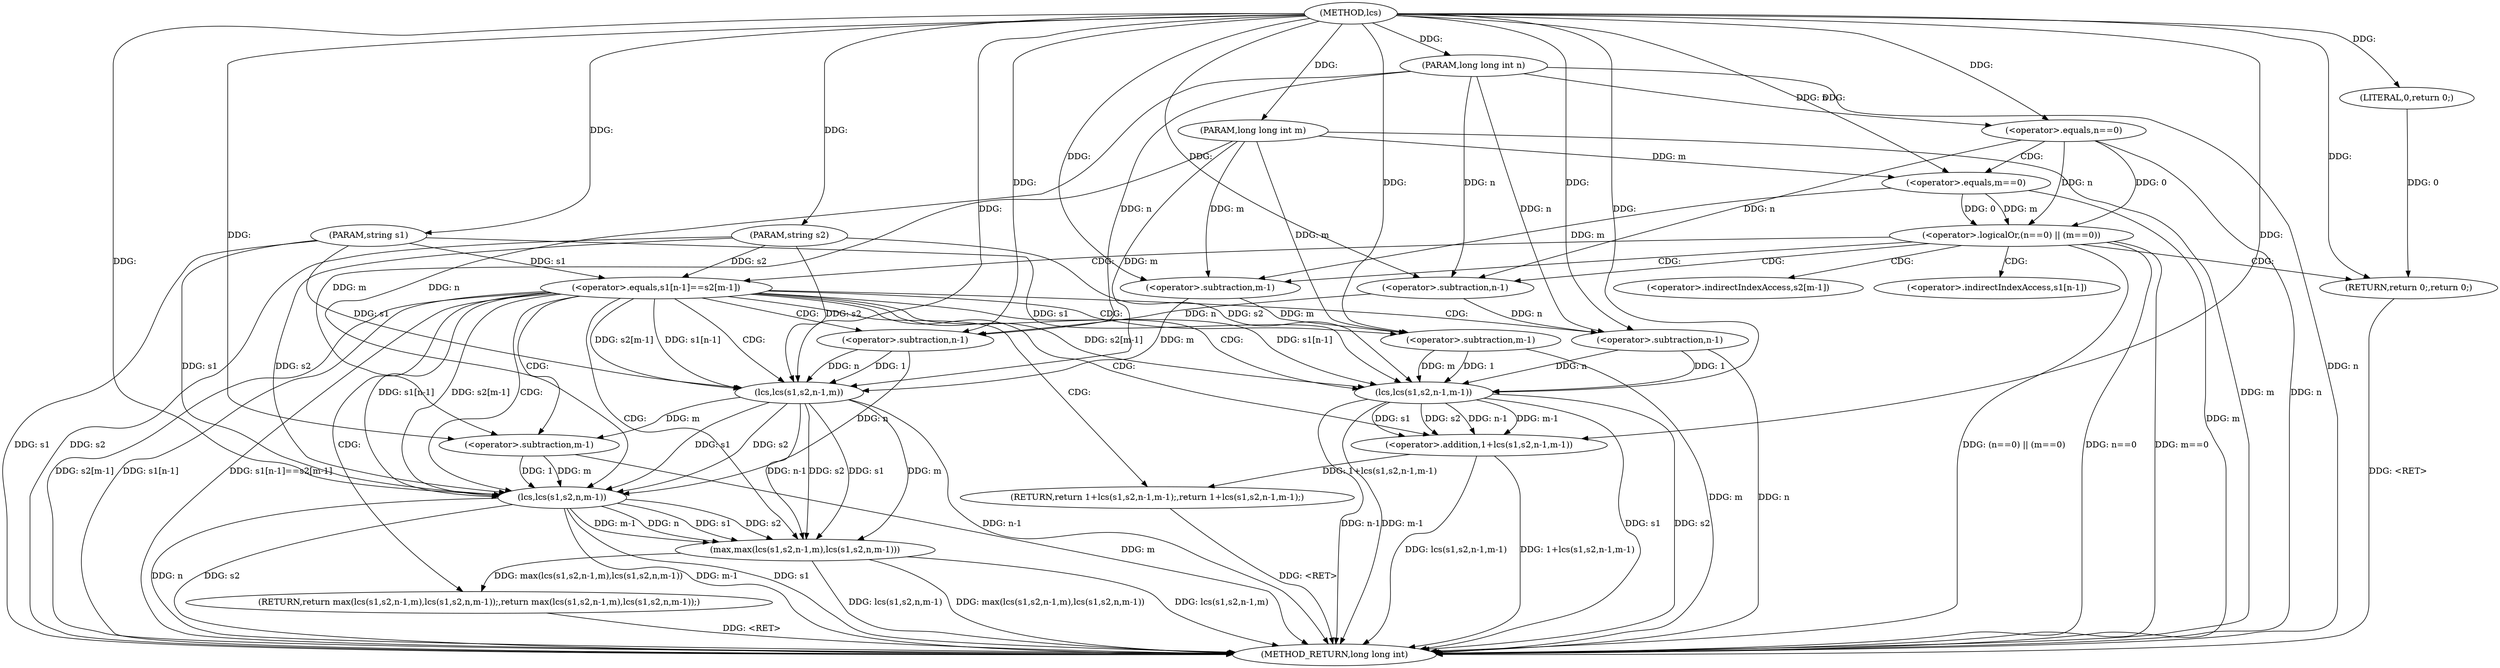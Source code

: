 digraph "lcs" {  
"1000195" [label = "(METHOD,lcs)" ]
"1000253" [label = "(METHOD_RETURN,long long int)" ]
"1000196" [label = "(PARAM,string s1)" ]
"1000197" [label = "(PARAM,string s2)" ]
"1000198" [label = "(PARAM,long long int n)" ]
"1000199" [label = "(PARAM,long long int m)" ]
"1000202" [label = "(<operator>.logicalOr,(n==0) || (m==0))" ]
"1000209" [label = "(RETURN,return 0;,return 0;)" ]
"1000212" [label = "(<operator>.equals,s1[n-1]==s2[m-1])" ]
"1000223" [label = "(RETURN,return 1+lcs(s1,s2,n-1,m-1);,return 1+lcs(s1,s2,n-1,m-1);)" ]
"1000210" [label = "(LITERAL,0,return 0;)" ]
"1000224" [label = "(<operator>.addition,1+lcs(s1,s2,n-1,m-1))" ]
"1000203" [label = "(<operator>.equals,n==0)" ]
"1000206" [label = "(<operator>.equals,m==0)" ]
"1000237" [label = "(RETURN,return max(lcs(s1,s2,n-1,m),lcs(s1,s2,n,m-1));,return max(lcs(s1,s2,n-1,m),lcs(s1,s2,n,m-1));)" ]
"1000215" [label = "(<operator>.subtraction,n-1)" ]
"1000220" [label = "(<operator>.subtraction,m-1)" ]
"1000226" [label = "(lcs,lcs(s1,s2,n-1,m-1))" ]
"1000238" [label = "(max,max(lcs(s1,s2,n-1,m),lcs(s1,s2,n,m-1)))" ]
"1000229" [label = "(<operator>.subtraction,n-1)" ]
"1000232" [label = "(<operator>.subtraction,m-1)" ]
"1000239" [label = "(lcs,lcs(s1,s2,n-1,m))" ]
"1000246" [label = "(lcs,lcs(s1,s2,n,m-1))" ]
"1000242" [label = "(<operator>.subtraction,n-1)" ]
"1000250" [label = "(<operator>.subtraction,m-1)" ]
"1000213" [label = "(<operator>.indirectIndexAccess,s1[n-1])" ]
"1000218" [label = "(<operator>.indirectIndexAccess,s2[m-1])" ]
  "1000196" -> "1000253"  [ label = "DDG: s1"] 
  "1000197" -> "1000253"  [ label = "DDG: s2"] 
  "1000198" -> "1000253"  [ label = "DDG: n"] 
  "1000199" -> "1000253"  [ label = "DDG: m"] 
  "1000203" -> "1000253"  [ label = "DDG: n"] 
  "1000202" -> "1000253"  [ label = "DDG: n==0"] 
  "1000206" -> "1000253"  [ label = "DDG: m"] 
  "1000202" -> "1000253"  [ label = "DDG: m==0"] 
  "1000202" -> "1000253"  [ label = "DDG: (n==0) || (m==0)"] 
  "1000212" -> "1000253"  [ label = "DDG: s1[n-1]"] 
  "1000212" -> "1000253"  [ label = "DDG: s2[m-1]"] 
  "1000212" -> "1000253"  [ label = "DDG: s1[n-1]==s2[m-1]"] 
  "1000239" -> "1000253"  [ label = "DDG: n-1"] 
  "1000238" -> "1000253"  [ label = "DDG: lcs(s1,s2,n-1,m)"] 
  "1000246" -> "1000253"  [ label = "DDG: s1"] 
  "1000246" -> "1000253"  [ label = "DDG: s2"] 
  "1000246" -> "1000253"  [ label = "DDG: n"] 
  "1000250" -> "1000253"  [ label = "DDG: m"] 
  "1000246" -> "1000253"  [ label = "DDG: m-1"] 
  "1000238" -> "1000253"  [ label = "DDG: lcs(s1,s2,n,m-1)"] 
  "1000238" -> "1000253"  [ label = "DDG: max(lcs(s1,s2,n-1,m),lcs(s1,s2,n,m-1))"] 
  "1000226" -> "1000253"  [ label = "DDG: s1"] 
  "1000226" -> "1000253"  [ label = "DDG: s2"] 
  "1000229" -> "1000253"  [ label = "DDG: n"] 
  "1000226" -> "1000253"  [ label = "DDG: n-1"] 
  "1000232" -> "1000253"  [ label = "DDG: m"] 
  "1000226" -> "1000253"  [ label = "DDG: m-1"] 
  "1000224" -> "1000253"  [ label = "DDG: lcs(s1,s2,n-1,m-1)"] 
  "1000224" -> "1000253"  [ label = "DDG: 1+lcs(s1,s2,n-1,m-1)"] 
  "1000223" -> "1000253"  [ label = "DDG: <RET>"] 
  "1000209" -> "1000253"  [ label = "DDG: <RET>"] 
  "1000237" -> "1000253"  [ label = "DDG: <RET>"] 
  "1000195" -> "1000196"  [ label = "DDG: "] 
  "1000195" -> "1000197"  [ label = "DDG: "] 
  "1000195" -> "1000198"  [ label = "DDG: "] 
  "1000195" -> "1000199"  [ label = "DDG: "] 
  "1000210" -> "1000209"  [ label = "DDG: 0"] 
  "1000195" -> "1000209"  [ label = "DDG: "] 
  "1000224" -> "1000223"  [ label = "DDG: 1+lcs(s1,s2,n-1,m-1)"] 
  "1000203" -> "1000202"  [ label = "DDG: 0"] 
  "1000203" -> "1000202"  [ label = "DDG: n"] 
  "1000206" -> "1000202"  [ label = "DDG: m"] 
  "1000206" -> "1000202"  [ label = "DDG: 0"] 
  "1000195" -> "1000210"  [ label = "DDG: "] 
  "1000196" -> "1000212"  [ label = "DDG: s1"] 
  "1000197" -> "1000212"  [ label = "DDG: s2"] 
  "1000226" -> "1000224"  [ label = "DDG: m-1"] 
  "1000226" -> "1000224"  [ label = "DDG: s1"] 
  "1000226" -> "1000224"  [ label = "DDG: s2"] 
  "1000226" -> "1000224"  [ label = "DDG: n-1"] 
  "1000195" -> "1000224"  [ label = "DDG: "] 
  "1000198" -> "1000203"  [ label = "DDG: n"] 
  "1000195" -> "1000203"  [ label = "DDG: "] 
  "1000199" -> "1000206"  [ label = "DDG: m"] 
  "1000195" -> "1000206"  [ label = "DDG: "] 
  "1000238" -> "1000237"  [ label = "DDG: max(lcs(s1,s2,n-1,m),lcs(s1,s2,n,m-1))"] 
  "1000203" -> "1000215"  [ label = "DDG: n"] 
  "1000198" -> "1000215"  [ label = "DDG: n"] 
  "1000195" -> "1000215"  [ label = "DDG: "] 
  "1000206" -> "1000220"  [ label = "DDG: m"] 
  "1000199" -> "1000220"  [ label = "DDG: m"] 
  "1000195" -> "1000220"  [ label = "DDG: "] 
  "1000212" -> "1000226"  [ label = "DDG: s1[n-1]"] 
  "1000196" -> "1000226"  [ label = "DDG: s1"] 
  "1000195" -> "1000226"  [ label = "DDG: "] 
  "1000232" -> "1000226"  [ label = "DDG: 1"] 
  "1000232" -> "1000226"  [ label = "DDG: m"] 
  "1000212" -> "1000226"  [ label = "DDG: s2[m-1]"] 
  "1000197" -> "1000226"  [ label = "DDG: s2"] 
  "1000229" -> "1000226"  [ label = "DDG: 1"] 
  "1000229" -> "1000226"  [ label = "DDG: n"] 
  "1000215" -> "1000229"  [ label = "DDG: n"] 
  "1000198" -> "1000229"  [ label = "DDG: n"] 
  "1000195" -> "1000229"  [ label = "DDG: "] 
  "1000220" -> "1000232"  [ label = "DDG: m"] 
  "1000199" -> "1000232"  [ label = "DDG: m"] 
  "1000195" -> "1000232"  [ label = "DDG: "] 
  "1000239" -> "1000238"  [ label = "DDG: m"] 
  "1000239" -> "1000238"  [ label = "DDG: n-1"] 
  "1000239" -> "1000238"  [ label = "DDG: s2"] 
  "1000239" -> "1000238"  [ label = "DDG: s1"] 
  "1000246" -> "1000238"  [ label = "DDG: s1"] 
  "1000246" -> "1000238"  [ label = "DDG: s2"] 
  "1000246" -> "1000238"  [ label = "DDG: m-1"] 
  "1000246" -> "1000238"  [ label = "DDG: n"] 
  "1000212" -> "1000239"  [ label = "DDG: s1[n-1]"] 
  "1000196" -> "1000239"  [ label = "DDG: s1"] 
  "1000195" -> "1000239"  [ label = "DDG: "] 
  "1000220" -> "1000239"  [ label = "DDG: m"] 
  "1000199" -> "1000239"  [ label = "DDG: m"] 
  "1000242" -> "1000239"  [ label = "DDG: n"] 
  "1000242" -> "1000239"  [ label = "DDG: 1"] 
  "1000212" -> "1000239"  [ label = "DDG: s2[m-1]"] 
  "1000197" -> "1000239"  [ label = "DDG: s2"] 
  "1000212" -> "1000246"  [ label = "DDG: s1[n-1]"] 
  "1000239" -> "1000246"  [ label = "DDG: s1"] 
  "1000196" -> "1000246"  [ label = "DDG: s1"] 
  "1000195" -> "1000246"  [ label = "DDG: "] 
  "1000212" -> "1000246"  [ label = "DDG: s2[m-1]"] 
  "1000239" -> "1000246"  [ label = "DDG: s2"] 
  "1000197" -> "1000246"  [ label = "DDG: s2"] 
  "1000250" -> "1000246"  [ label = "DDG: 1"] 
  "1000250" -> "1000246"  [ label = "DDG: m"] 
  "1000242" -> "1000246"  [ label = "DDG: n"] 
  "1000198" -> "1000246"  [ label = "DDG: n"] 
  "1000215" -> "1000242"  [ label = "DDG: n"] 
  "1000198" -> "1000242"  [ label = "DDG: n"] 
  "1000195" -> "1000242"  [ label = "DDG: "] 
  "1000239" -> "1000250"  [ label = "DDG: m"] 
  "1000199" -> "1000250"  [ label = "DDG: m"] 
  "1000195" -> "1000250"  [ label = "DDG: "] 
  "1000202" -> "1000215"  [ label = "CDG: "] 
  "1000202" -> "1000220"  [ label = "CDG: "] 
  "1000202" -> "1000218"  [ label = "CDG: "] 
  "1000202" -> "1000213"  [ label = "CDG: "] 
  "1000202" -> "1000209"  [ label = "CDG: "] 
  "1000202" -> "1000212"  [ label = "CDG: "] 
  "1000212" -> "1000242"  [ label = "CDG: "] 
  "1000212" -> "1000239"  [ label = "CDG: "] 
  "1000212" -> "1000246"  [ label = "CDG: "] 
  "1000212" -> "1000238"  [ label = "CDG: "] 
  "1000212" -> "1000237"  [ label = "CDG: "] 
  "1000212" -> "1000250"  [ label = "CDG: "] 
  "1000212" -> "1000224"  [ label = "CDG: "] 
  "1000212" -> "1000229"  [ label = "CDG: "] 
  "1000212" -> "1000223"  [ label = "CDG: "] 
  "1000212" -> "1000226"  [ label = "CDG: "] 
  "1000212" -> "1000232"  [ label = "CDG: "] 
  "1000203" -> "1000206"  [ label = "CDG: "] 
}
